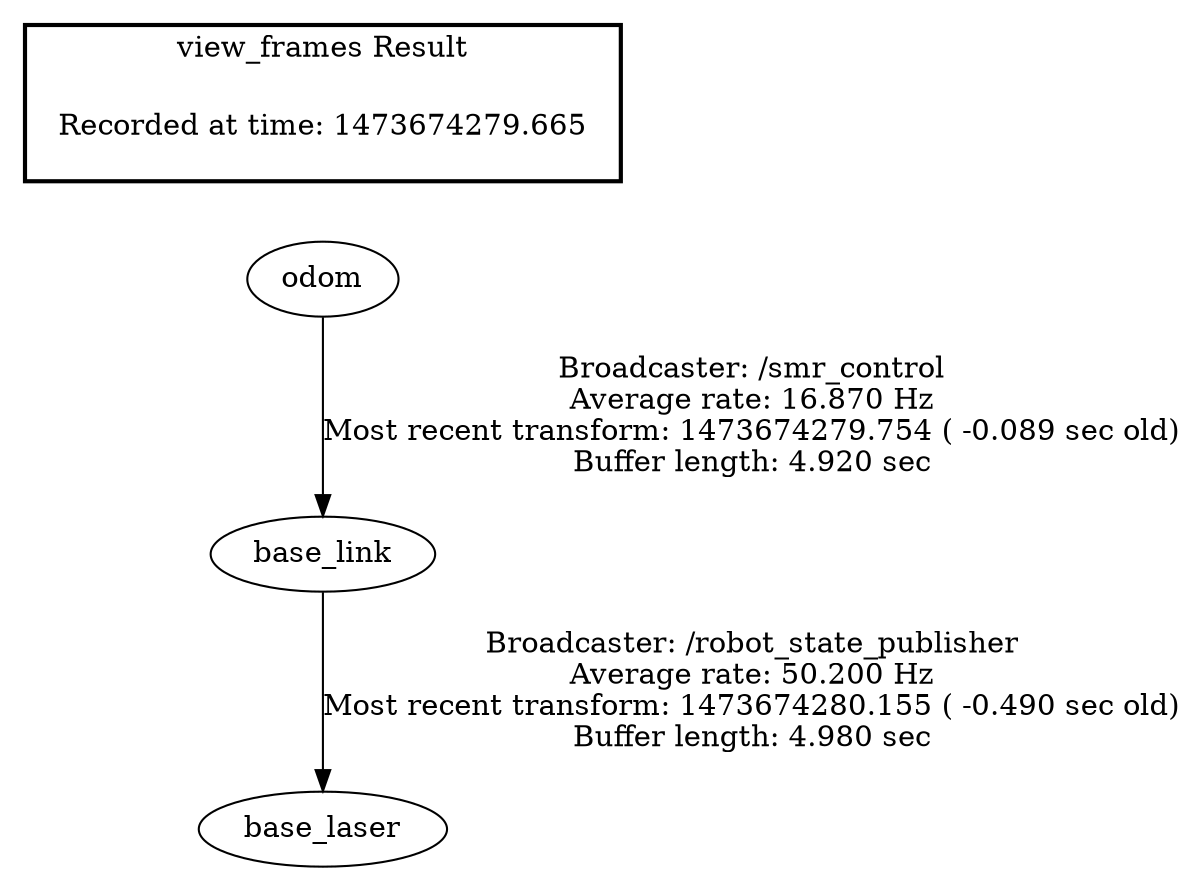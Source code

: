 digraph G {
"base_link" -> "base_laser"[label="Broadcaster: /robot_state_publisher\nAverage rate: 50.200 Hz\nMost recent transform: 1473674280.155 ( -0.490 sec old)\nBuffer length: 4.980 sec\n"];
"odom" -> "base_link"[label="Broadcaster: /smr_control\nAverage rate: 16.870 Hz\nMost recent transform: 1473674279.754 ( -0.089 sec old)\nBuffer length: 4.920 sec\n"];
edge [style=invis];
 subgraph cluster_legend { style=bold; color=black; label ="view_frames Result";
"Recorded at time: 1473674279.665"[ shape=plaintext ] ;
 }->"odom";
}